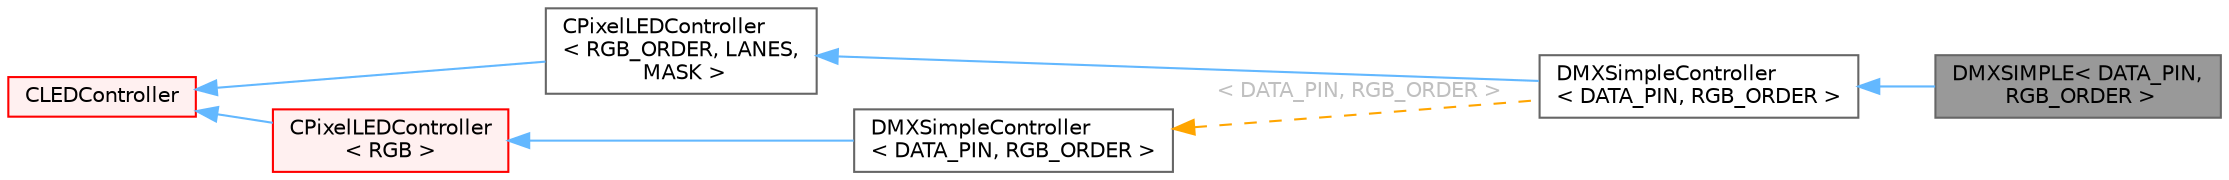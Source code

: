 digraph "DMXSIMPLE&lt; DATA_PIN, RGB_ORDER &gt;"
{
 // LATEX_PDF_SIZE
  bgcolor="transparent";
  edge [fontname=Helvetica,fontsize=10,labelfontname=Helvetica,labelfontsize=10];
  node [fontname=Helvetica,fontsize=10,shape=box,height=0.2,width=0.4];
  rankdir="LR";
  Node1 [id="Node000001",label="DMXSIMPLE\< DATA_PIN,\l RGB_ORDER \>",height=0.2,width=0.4,color="gray40", fillcolor="grey60", style="filled", fontcolor="black",tooltip="DMX512 based LED controller class, using the DmxSimple library."];
  Node2 -> Node1 [id="edge1_Node000001_Node000002",dir="back",color="steelblue1",style="solid",tooltip=" "];
  Node2 [id="Node000002",label="DMXSimpleController\l\< DATA_PIN, RGB_ORDER \>",height=0.2,width=0.4,color="gray40", fillcolor="white", style="filled",URL="$d0/da7/class_d_m_x_simple_controller.html",tooltip=" "];
  Node3 -> Node2 [id="edge2_Node000002_Node000003",dir="back",color="steelblue1",style="solid",tooltip=" "];
  Node3 [id="Node000003",label="CPixelLEDController\l\< RGB_ORDER, LANES,\l MASK \>",height=0.2,width=0.4,color="gray40", fillcolor="white", style="filled",URL="$d0/dc9/class_c_pixel_l_e_d_controller.html",tooltip="Template extension of the CLEDController class."];
  Node4 -> Node3 [id="edge3_Node000003_Node000004",dir="back",color="steelblue1",style="solid",tooltip=" "];
  Node4 [id="Node000004",label="CLEDController",height=0.2,width=0.4,color="red", fillcolor="#FFF0F0", style="filled",URL="$d6/d2c/class_c_l_e_d_controller.html",tooltip="Base definition for an LED controller."];
  Node5 -> Node2 [id="edge4_Node000002_Node000005",dir="back",color="orange",style="dashed",tooltip=" ",label=" \< DATA_PIN, RGB_ORDER \>",fontcolor="grey" ];
  Node5 [id="Node000005",label="DMXSimpleController\l\< DATA_PIN, RGB_ORDER \>",height=0.2,width=0.4,color="gray40", fillcolor="white", style="filled",URL="$d0/da7/class_d_m_x_simple_controller.html",tooltip="DMX512 based LED controller class, using the DmxSimple library."];
  Node6 -> Node5 [id="edge5_Node000005_Node000006",dir="back",color="steelblue1",style="solid",tooltip=" "];
  Node6 [id="Node000006",label="CPixelLEDController\l\< RGB \>",height=0.2,width=0.4,color="red", fillcolor="#FFF0F0", style="filled",URL="$d0/dc9/class_c_pixel_l_e_d_controller.html",tooltip=" "];
  Node4 -> Node6 [id="edge6_Node000006_Node000004",dir="back",color="steelblue1",style="solid",tooltip=" "];
}
